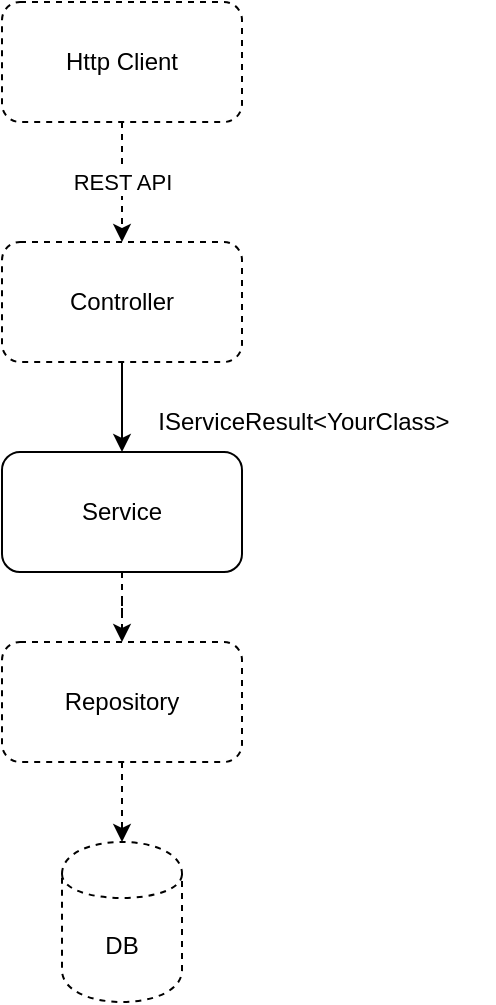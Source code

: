 <mxfile version="14.6.13" type="device"><diagram id="g8KmZ_MtMh4pStGJPXxp" name="Page-1"><mxGraphModel dx="1086" dy="966" grid="1" gridSize="10" guides="1" tooltips="1" connect="1" arrows="1" fold="1" page="1" pageScale="1" pageWidth="1100" pageHeight="850" math="0" shadow="0"><root><mxCell id="0"/><mxCell id="1" parent="0"/><mxCell id="rDtoEA_fpb75c-mSft7C-3" value="" style="edgeStyle=orthogonalEdgeStyle;rounded=0;orthogonalLoop=1;jettySize=auto;html=1;" edge="1" parent="1" source="rDtoEA_fpb75c-mSft7C-1" target="rDtoEA_fpb75c-mSft7C-2"><mxGeometry relative="1" as="geometry"/></mxCell><mxCell id="rDtoEA_fpb75c-mSft7C-1" value="Controller" style="rounded=1;whiteSpace=wrap;html=1;dashed=1;" vertex="1" parent="1"><mxGeometry x="150" y="210" width="120" height="60" as="geometry"/></mxCell><mxCell id="rDtoEA_fpb75c-mSft7C-5" value="" style="edgeStyle=orthogonalEdgeStyle;rounded=0;orthogonalLoop=1;jettySize=auto;html=1;dashed=1;" edge="1" parent="1" source="rDtoEA_fpb75c-mSft7C-2" target="rDtoEA_fpb75c-mSft7C-4"><mxGeometry relative="1" as="geometry"/></mxCell><mxCell id="rDtoEA_fpb75c-mSft7C-2" value="Service" style="rounded=1;whiteSpace=wrap;html=1;" vertex="1" parent="1"><mxGeometry x="150" y="315" width="120" height="60" as="geometry"/></mxCell><mxCell id="rDtoEA_fpb75c-mSft7C-7" value="" style="edgeStyle=orthogonalEdgeStyle;rounded=0;orthogonalLoop=1;jettySize=auto;html=1;dashed=1;" edge="1" parent="1" source="rDtoEA_fpb75c-mSft7C-4" target="rDtoEA_fpb75c-mSft7C-6"><mxGeometry relative="1" as="geometry"/></mxCell><mxCell id="rDtoEA_fpb75c-mSft7C-4" value="Repository" style="rounded=1;whiteSpace=wrap;html=1;dashed=1;" vertex="1" parent="1"><mxGeometry x="150" y="410" width="120" height="60" as="geometry"/></mxCell><mxCell id="rDtoEA_fpb75c-mSft7C-6" value="DB" style="shape=cylinder;whiteSpace=wrap;html=1;boundedLbl=1;backgroundOutline=1;rounded=1;dashed=1;" vertex="1" parent="1"><mxGeometry x="180" y="510" width="60" height="80" as="geometry"/></mxCell><mxCell id="rDtoEA_fpb75c-mSft7C-8" value="IServiceResult&amp;lt;YourClass&amp;gt;" style="text;html=1;strokeColor=none;fillColor=none;align=center;verticalAlign=middle;whiteSpace=wrap;rounded=0;" vertex="1" parent="1"><mxGeometry x="206" y="290" width="190" height="20" as="geometry"/></mxCell><mxCell id="rDtoEA_fpb75c-mSft7C-12" value="REST API" style="edgeStyle=orthogonalEdgeStyle;rounded=0;orthogonalLoop=1;jettySize=auto;html=1;entryX=0.5;entryY=0;entryDx=0;entryDy=0;dashed=1;" edge="1" parent="1" source="rDtoEA_fpb75c-mSft7C-11" target="rDtoEA_fpb75c-mSft7C-1"><mxGeometry relative="1" as="geometry"/></mxCell><mxCell id="rDtoEA_fpb75c-mSft7C-11" value="Http Client" style="rounded=1;whiteSpace=wrap;html=1;dashed=1;" vertex="1" parent="1"><mxGeometry x="150" y="90" width="120" height="60" as="geometry"/></mxCell></root></mxGraphModel></diagram></mxfile>